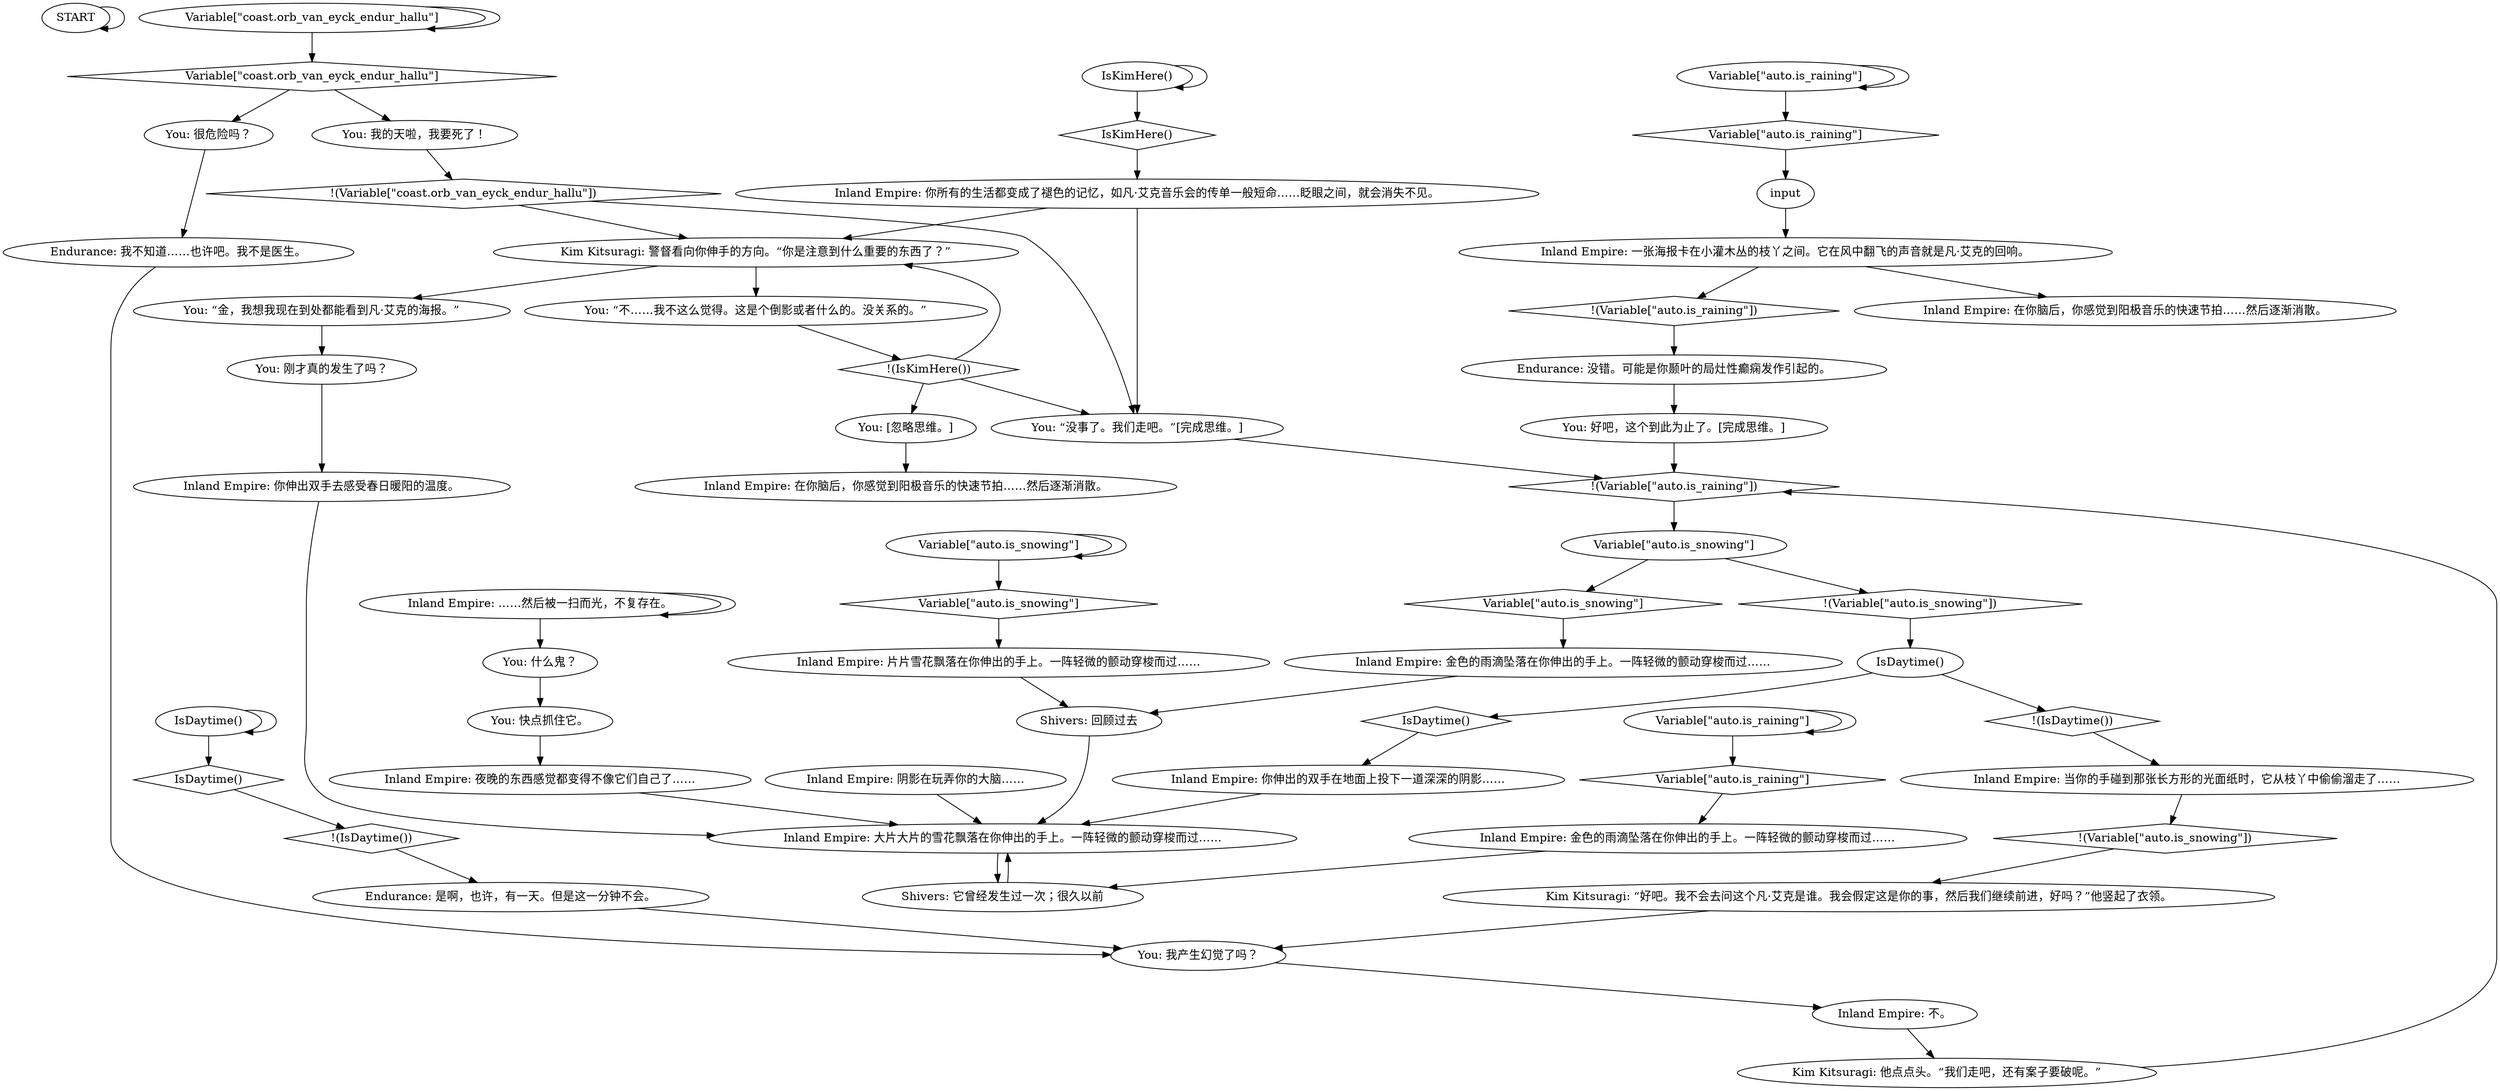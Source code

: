 # COAST ORB / arno van eyck after
# Afterthought reaction orbital to those flyers, man. Do it. Talk to your stupid brain.
# ==================================================
digraph G {
	  0 [label="START"];
	  1 [label="input"];
	  2 [label="Inland Empire: 金色的雨滴坠落在你伸出的手上。一阵轻微的颤动穿梭而过……"];
	  3 [label="Inland Empire: 大片大片的雪花飘落在你伸出的手上。一阵轻微的颤动穿梭而过……"];
	  4 [label="IsKimHere()"];
	  5 [label="IsKimHere()", shape=diamond];
	  6 [label="!(IsKimHere())", shape=diamond];
	  7 [label="Kim Kitsuragi: 他点点头。“我们走吧，还有案子要破呢。”"];
	  8 [label="Endurance: 没错。可能是你颞叶的局灶性癫痫发作引起的。"];
	  9 [label="Variable[\"auto.is_snowing\"]"];
	  10 [label="Variable[\"auto.is_snowing\"]", shape=diamond];
	  11 [label="!(Variable[\"auto.is_snowing\"])", shape=diamond];
	  12 [label="Inland Empire: ……然后被一扫而光，不复存在。"];
	  13 [label="You: 刚才真的发生了吗？"];
	  14 [label="Kim Kitsuragi: “好吧。我不会去问这个凡·艾克是谁。我会假定这是你的事，然后我们继续前进，好吗？”他竖起了衣领。"];
	  15 [label="IsDaytime()"];
	  16 [label="IsDaytime()", shape=diamond];
	  17 [label="!(IsDaytime())", shape=diamond];
	  18 [label="Inland Empire: 你伸出双手去感受春日暖阳的温度。"];
	  19 [label="Variable[\"auto.is_raining\"]"];
	  20 [label="Variable[\"auto.is_raining\"]", shape=diamond];
	  21 [label="!(Variable[\"auto.is_raining\"])", shape=diamond];
	  22 [label="Inland Empire: 在你脑后，你感觉到阳极音乐的快速节拍……然后逐渐消散。"];
	  23 [label="You: 快点抓住它。"];
	  24 [label="Variable[\"auto.is_raining\"]"];
	  25 [label="Variable[\"auto.is_raining\"]", shape=diamond];
	  26 [label="!(Variable[\"auto.is_raining\"])", shape=diamond];
	  27 [label="You: [忽略思维。]"];
	  28 [label="You: 我产生幻觉了吗？"];
	  29 [label="Inland Empire: 你所有的生活都变成了褪色的记忆，如凡·艾克音乐会的传单一般短命……眨眼之间，就会消失不见。"];
	  30 [label="Kim Kitsuragi: 警督看向你伸手的方向。“你是注意到什么重要的东西了？”"];
	  31 [label="You: 好吧，这个到此为止了。[完成思维。]"];
	  32 [label="Variable[\"coast.orb_van_eyck_endur_hallu\"]"];
	  33 [label="Variable[\"coast.orb_van_eyck_endur_hallu\"]", shape=diamond];
	  34 [label="!(Variable[\"coast.orb_van_eyck_endur_hallu\"])", shape=diamond];
	  35 [label="Endurance: 是啊，也许，有一天。但是这一分钟不会。"];
	  36 [label="Inland Empire: 夜晚的东西感觉都变得不像它们自己了……"];
	  37 [label="Inland Empire: 当你的手碰到那张长方形的光面纸时，它从枝丫中偷偷溜走了……"];
	  38 [label="Inland Empire: 阴影在玩弄你的大脑……"];
	  39 [label="You: “不……我不这么觉得。这是个倒影或者什么的。没关系的。”"];
	  40 [label="Inland Empire: 一张海报卡在小灌木丛的枝丫之间。它在风中翻飞的声音就是凡·艾克的回响。"];
	  41 [label="Inland Empire: 你伸出的双手在地面上投下一道深深的阴影……"];
	  42 [label="You: 很危险吗？"];
	  43 [label="Endurance: 我不知道……也许吧。我不是医生。"];
	  44 [label="You: “没事了。我们走吧。”[完成思维。]"];
	  45 [label="Inland Empire: 片片雪花飘落在你伸出的手上。一阵轻微的颤动穿梭而过……"];
	  46 [label="Variable[\"auto.is_snowing\"]"];
	  47 [label="Variable[\"auto.is_snowing\"]", shape=diamond];
	  48 [label="!(Variable[\"auto.is_snowing\"])", shape=diamond];
	  49 [label="You: 我的天啦，我要死了！"];
	  50 [label="Inland Empire: 不。"];
	  51 [label="IsDaytime()"];
	  52 [label="IsDaytime()", shape=diamond];
	  53 [label="!(IsDaytime())", shape=diamond];
	  54 [label="Inland Empire: 金色的雨滴坠落在你伸出的手上。一阵轻微的颤动穿梭而过……"];
	  55 [label="Shivers: 它曾经发生过一次；很久以前"];
	  56 [label="Inland Empire: 在你脑后，你感觉到阳极音乐的快速节拍……然后逐渐消散。"];
	  57 [label="You: 什么鬼？"];
	  58 [label="You: “金，我想我现在到处都能看到凡·艾克的海报。”"];
	  59 [label="Shivers: 回顾过去"];
	  0 -> 0
	  1 -> 40
	  2 -> 59
	  3 -> 55
	  4 -> 4
	  4 -> 5
	  5 -> 29
	  6 -> 27
	  6 -> 44
	  6 -> 30
	  7 -> 21
	  8 -> 31
	  9 -> 9
	  9 -> 10
	  10 -> 45
	  11 -> 14
	  12 -> 57
	  12 -> 12
	  13 -> 18
	  14 -> 28
	  15 -> 16
	  15 -> 15
	  16 -> 17
	  17 -> 35
	  18 -> 3
	  19 -> 19
	  19 -> 20
	  20 -> 54
	  21 -> 46
	  23 -> 36
	  24 -> 24
	  24 -> 25
	  25 -> 1
	  26 -> 8
	  27 -> 56
	  28 -> 50
	  29 -> 44
	  29 -> 30
	  30 -> 58
	  30 -> 39
	  31 -> 21
	  32 -> 32
	  32 -> 33
	  33 -> 49
	  33 -> 42
	  34 -> 44
	  34 -> 30
	  35 -> 28
	  36 -> 3
	  37 -> 11
	  38 -> 3
	  39 -> 6
	  40 -> 26
	  40 -> 22
	  41 -> 3
	  42 -> 43
	  43 -> 28
	  44 -> 21
	  45 -> 59
	  46 -> 48
	  46 -> 47
	  47 -> 2
	  48 -> 51
	  49 -> 34
	  50 -> 7
	  51 -> 52
	  51 -> 53
	  52 -> 41
	  53 -> 37
	  54 -> 55
	  55 -> 3
	  57 -> 23
	  58 -> 13
	  59 -> 3
}

